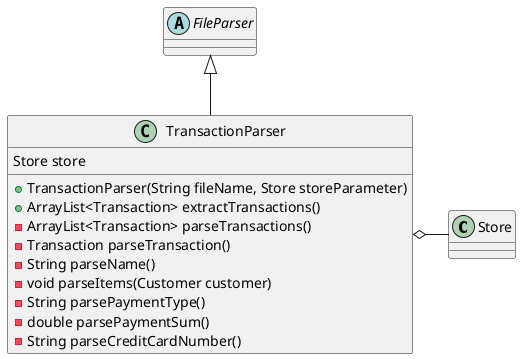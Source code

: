 @startuml transactionparser
class Store
abstract class FileParser
class TransactionParser {
    Store store
    + TransactionParser(String fileName, Store storeParameter)
    + ArrayList<Transaction> extractTransactions()
    - ArrayList<Transaction> parseTransactions()
    - Transaction parseTransaction()
    - String parseName()
    - void parseItems(Customer customer)
    - String parsePaymentType()
    - double parsePaymentSum()
    - String parseCreditCardNumber()
}
FileParser <|-- TransactionParser
TransactionParser o- Store
@enduml